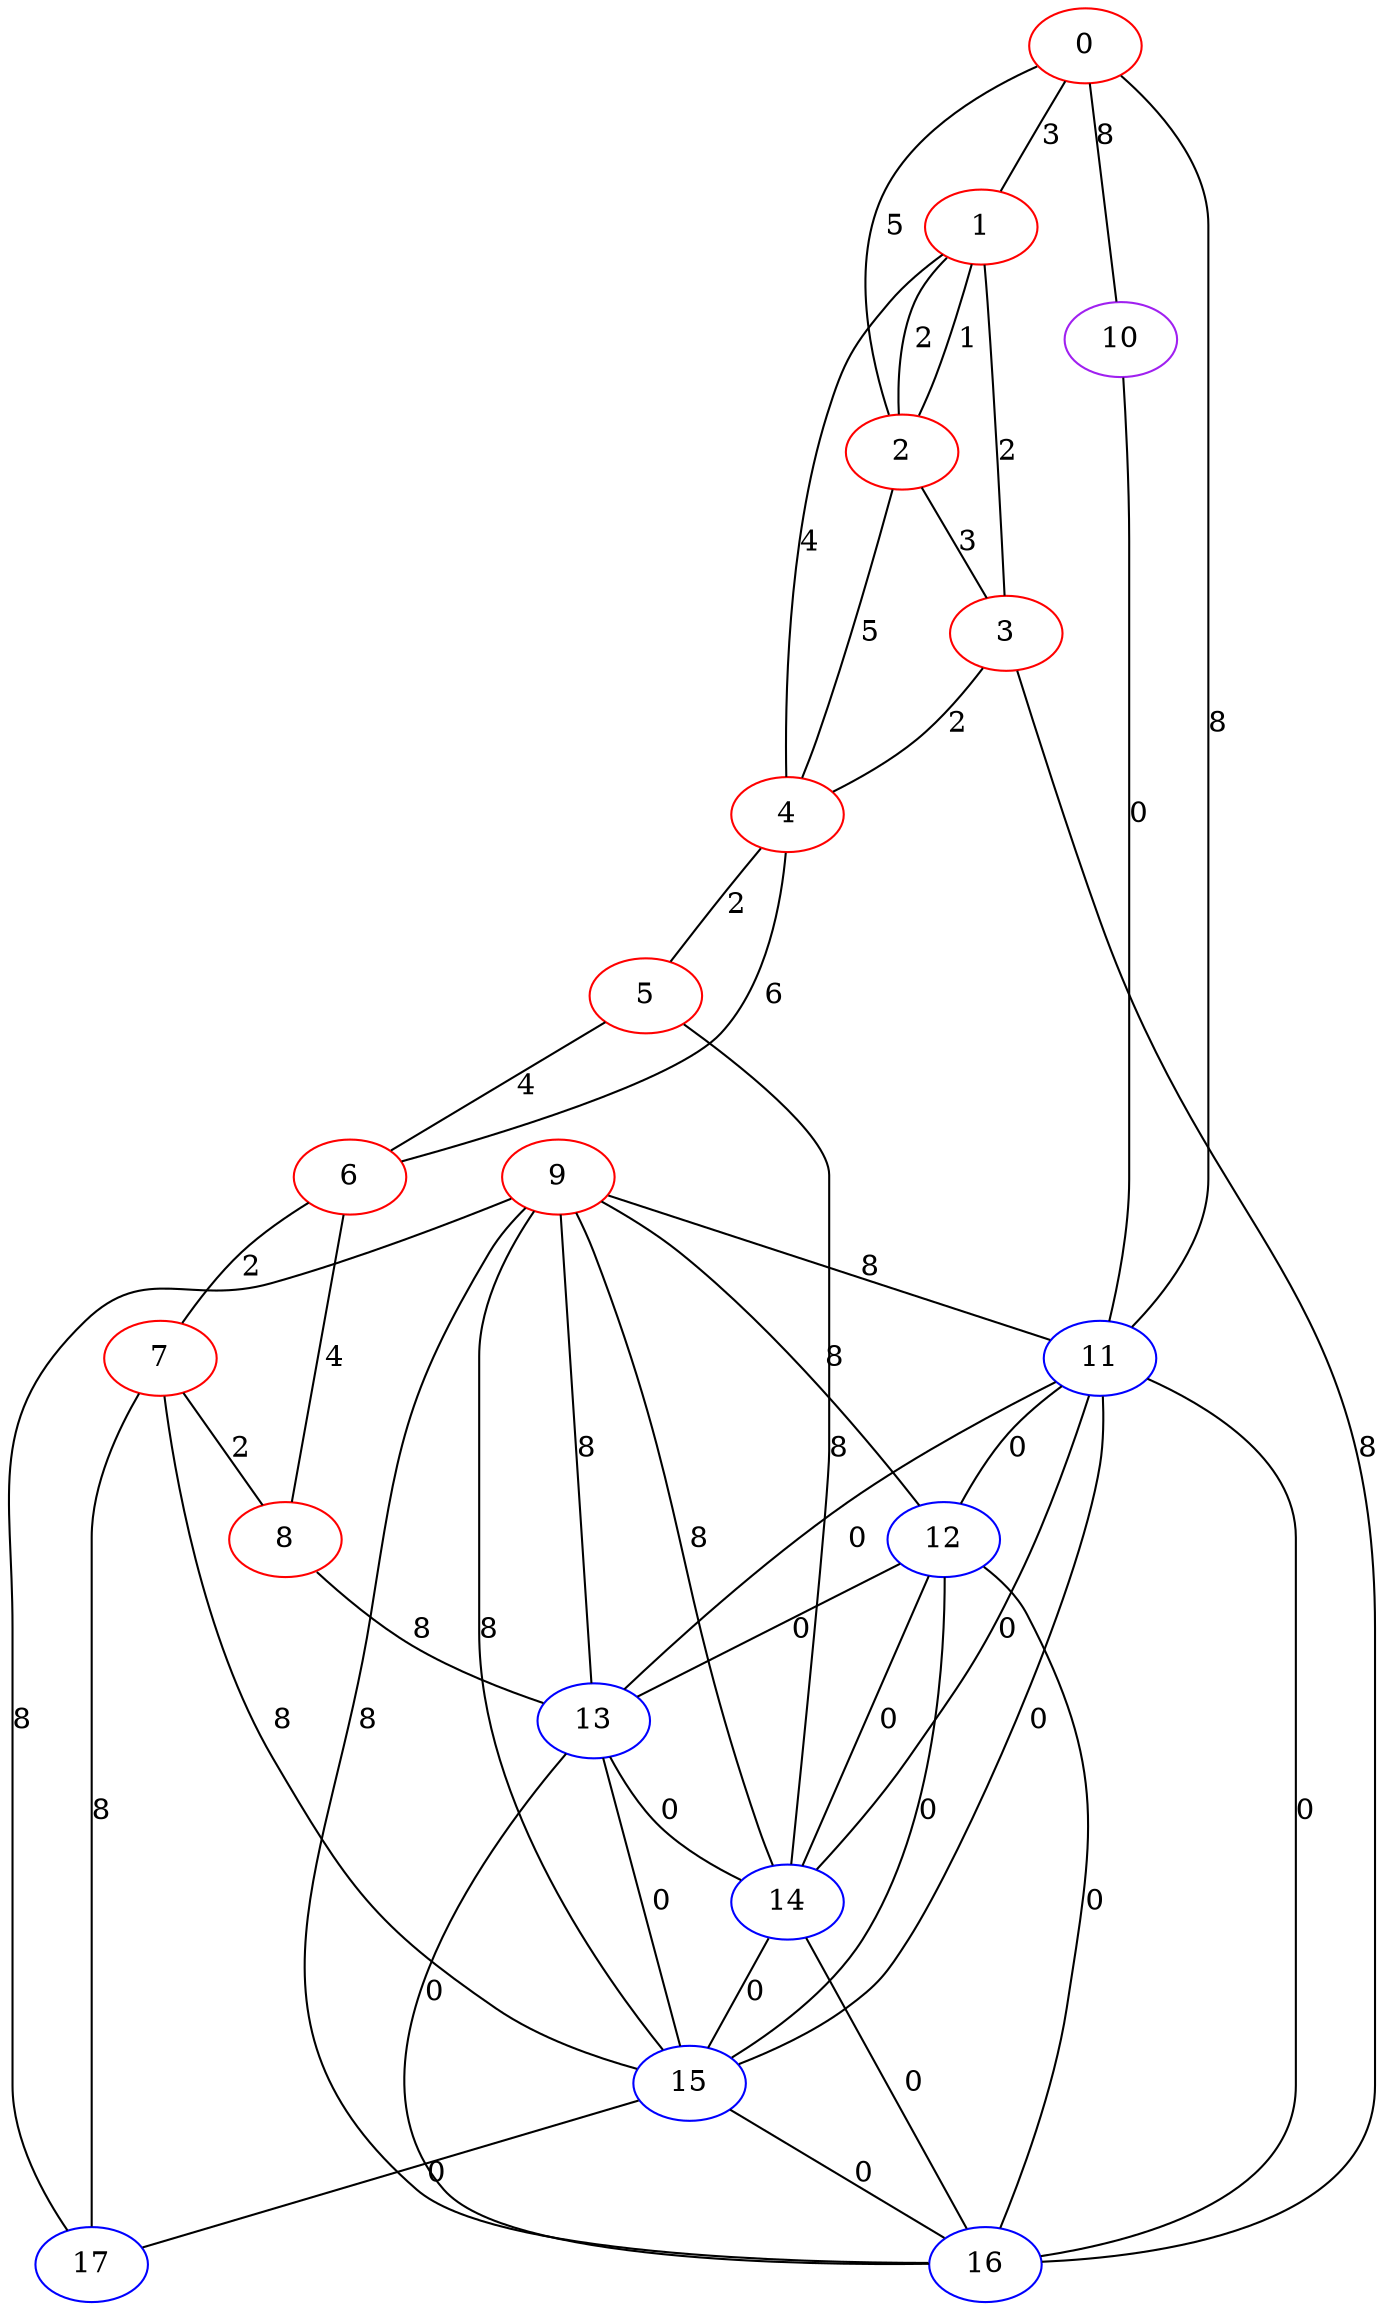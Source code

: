graph "" {
0 [color=red, weight=1];
1 [color=red, weight=1];
2 [color=red, weight=1];
3 [color=red, weight=1];
4 [color=red, weight=1];
5 [color=red, weight=1];
6 [color=red, weight=1];
7 [color=red, weight=1];
8 [color=red, weight=1];
9 [color=red, weight=1];
10 [color=purple, weight=4];
11 [color=blue, weight=3];
12 [color=blue, weight=3];
13 [color=blue, weight=3];
14 [color=blue, weight=3];
15 [color=blue, weight=3];
16 [color=blue, weight=3];
17 [color=blue, weight=3];
0 -- 1  [key=0, label=3];
0 -- 2  [key=0, label=5];
0 -- 11  [key=0, label=8];
0 -- 10  [key=0, label=8];
1 -- 2  [key=0, label=2];
1 -- 2  [key=1, label=1];
1 -- 3  [key=0, label=2];
1 -- 4  [key=0, label=4];
2 -- 3  [key=0, label=3];
2 -- 4  [key=0, label=5];
3 -- 16  [key=0, label=8];
3 -- 4  [key=0, label=2];
4 -- 5  [key=0, label=2];
4 -- 6  [key=0, label=6];
5 -- 14  [key=0, label=8];
5 -- 6  [key=0, label=4];
6 -- 8  [key=0, label=4];
6 -- 7  [key=0, label=2];
7 -- 8  [key=0, label=2];
7 -- 17  [key=0, label=8];
7 -- 15  [key=0, label=8];
8 -- 13  [key=0, label=8];
9 -- 11  [key=0, label=8];
9 -- 12  [key=0, label=8];
9 -- 13  [key=0, label=8];
9 -- 14  [key=0, label=8];
9 -- 15  [key=0, label=8];
9 -- 16  [key=0, label=8];
9 -- 17  [key=0, label=8];
10 -- 11  [key=0, label=0];
11 -- 12  [key=0, label=0];
11 -- 13  [key=0, label=0];
11 -- 14  [key=0, label=0];
11 -- 15  [key=0, label=0];
11 -- 16  [key=0, label=0];
12 -- 13  [key=0, label=0];
12 -- 14  [key=0, label=0];
12 -- 15  [key=0, label=0];
12 -- 16  [key=0, label=0];
13 -- 14  [key=0, label=0];
13 -- 15  [key=0, label=0];
13 -- 16  [key=0, label=0];
14 -- 15  [key=0, label=0];
14 -- 16  [key=0, label=0];
15 -- 16  [key=0, label=0];
15 -- 17  [key=0, label=0];
}
